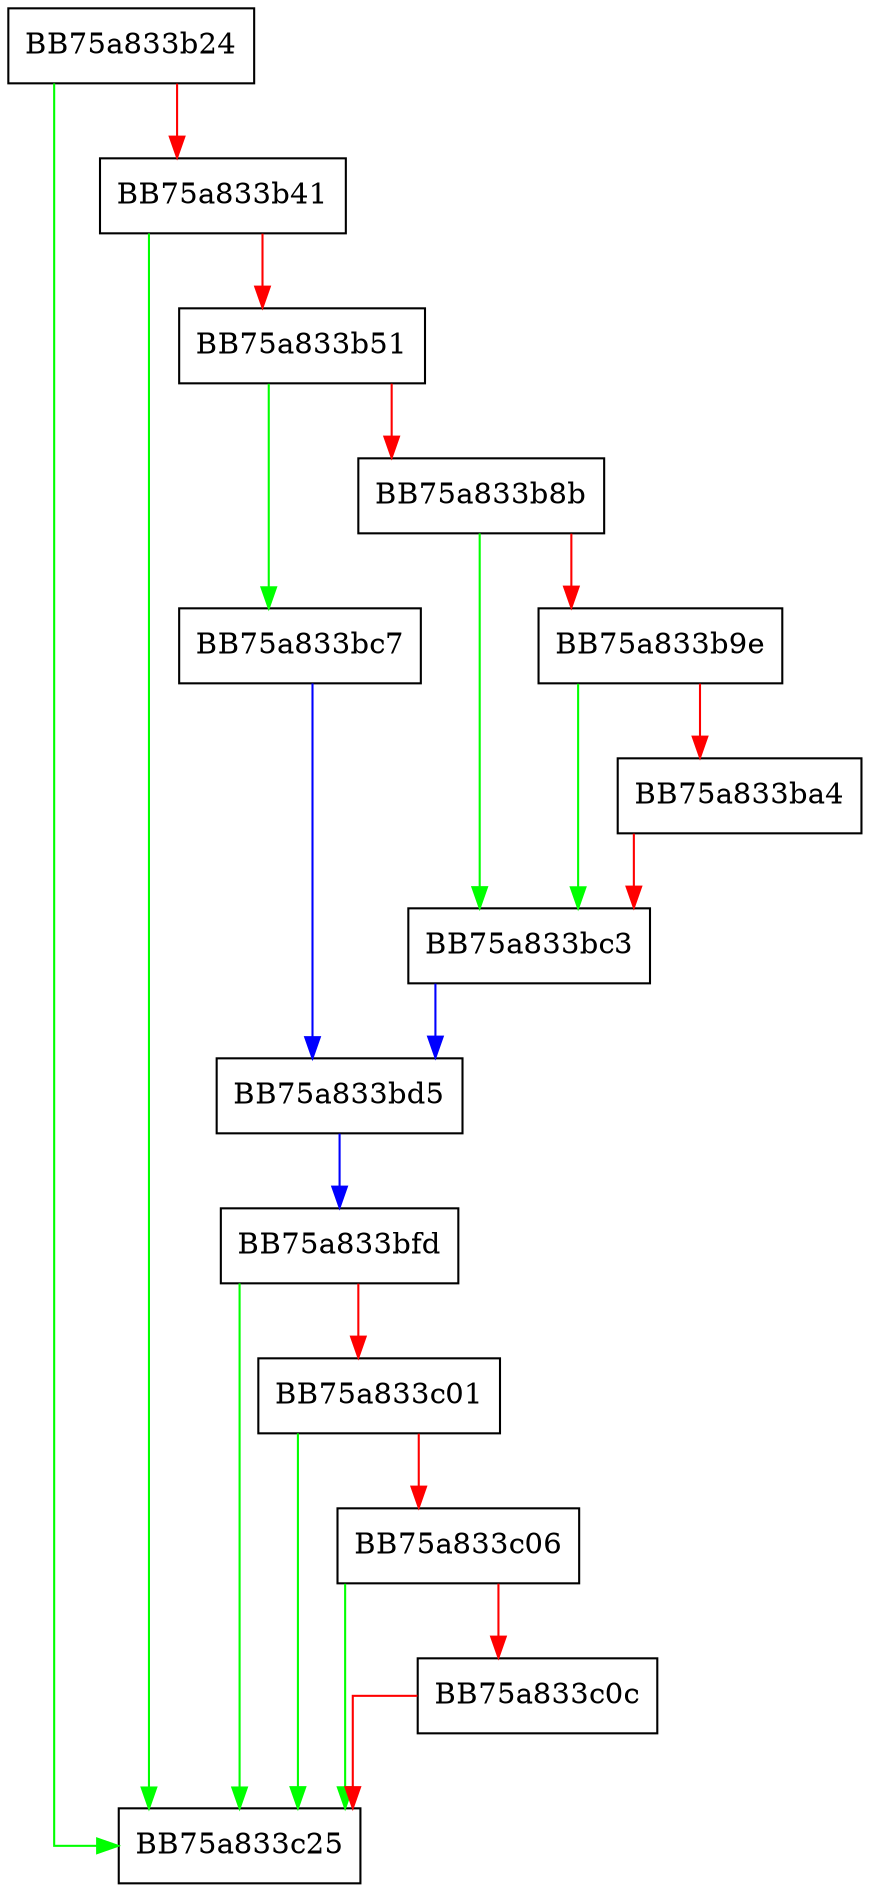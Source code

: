 digraph SendParentNotificationForWMI {
  node [shape="box"];
  graph [splines=ortho];
  BB75a833b24 -> BB75a833c25 [color="green"];
  BB75a833b24 -> BB75a833b41 [color="red"];
  BB75a833b41 -> BB75a833c25 [color="green"];
  BB75a833b41 -> BB75a833b51 [color="red"];
  BB75a833b51 -> BB75a833bc7 [color="green"];
  BB75a833b51 -> BB75a833b8b [color="red"];
  BB75a833b8b -> BB75a833bc3 [color="green"];
  BB75a833b8b -> BB75a833b9e [color="red"];
  BB75a833b9e -> BB75a833bc3 [color="green"];
  BB75a833b9e -> BB75a833ba4 [color="red"];
  BB75a833ba4 -> BB75a833bc3 [color="red"];
  BB75a833bc3 -> BB75a833bd5 [color="blue"];
  BB75a833bc7 -> BB75a833bd5 [color="blue"];
  BB75a833bd5 -> BB75a833bfd [color="blue"];
  BB75a833bfd -> BB75a833c25 [color="green"];
  BB75a833bfd -> BB75a833c01 [color="red"];
  BB75a833c01 -> BB75a833c25 [color="green"];
  BB75a833c01 -> BB75a833c06 [color="red"];
  BB75a833c06 -> BB75a833c25 [color="green"];
  BB75a833c06 -> BB75a833c0c [color="red"];
  BB75a833c0c -> BB75a833c25 [color="red"];
}